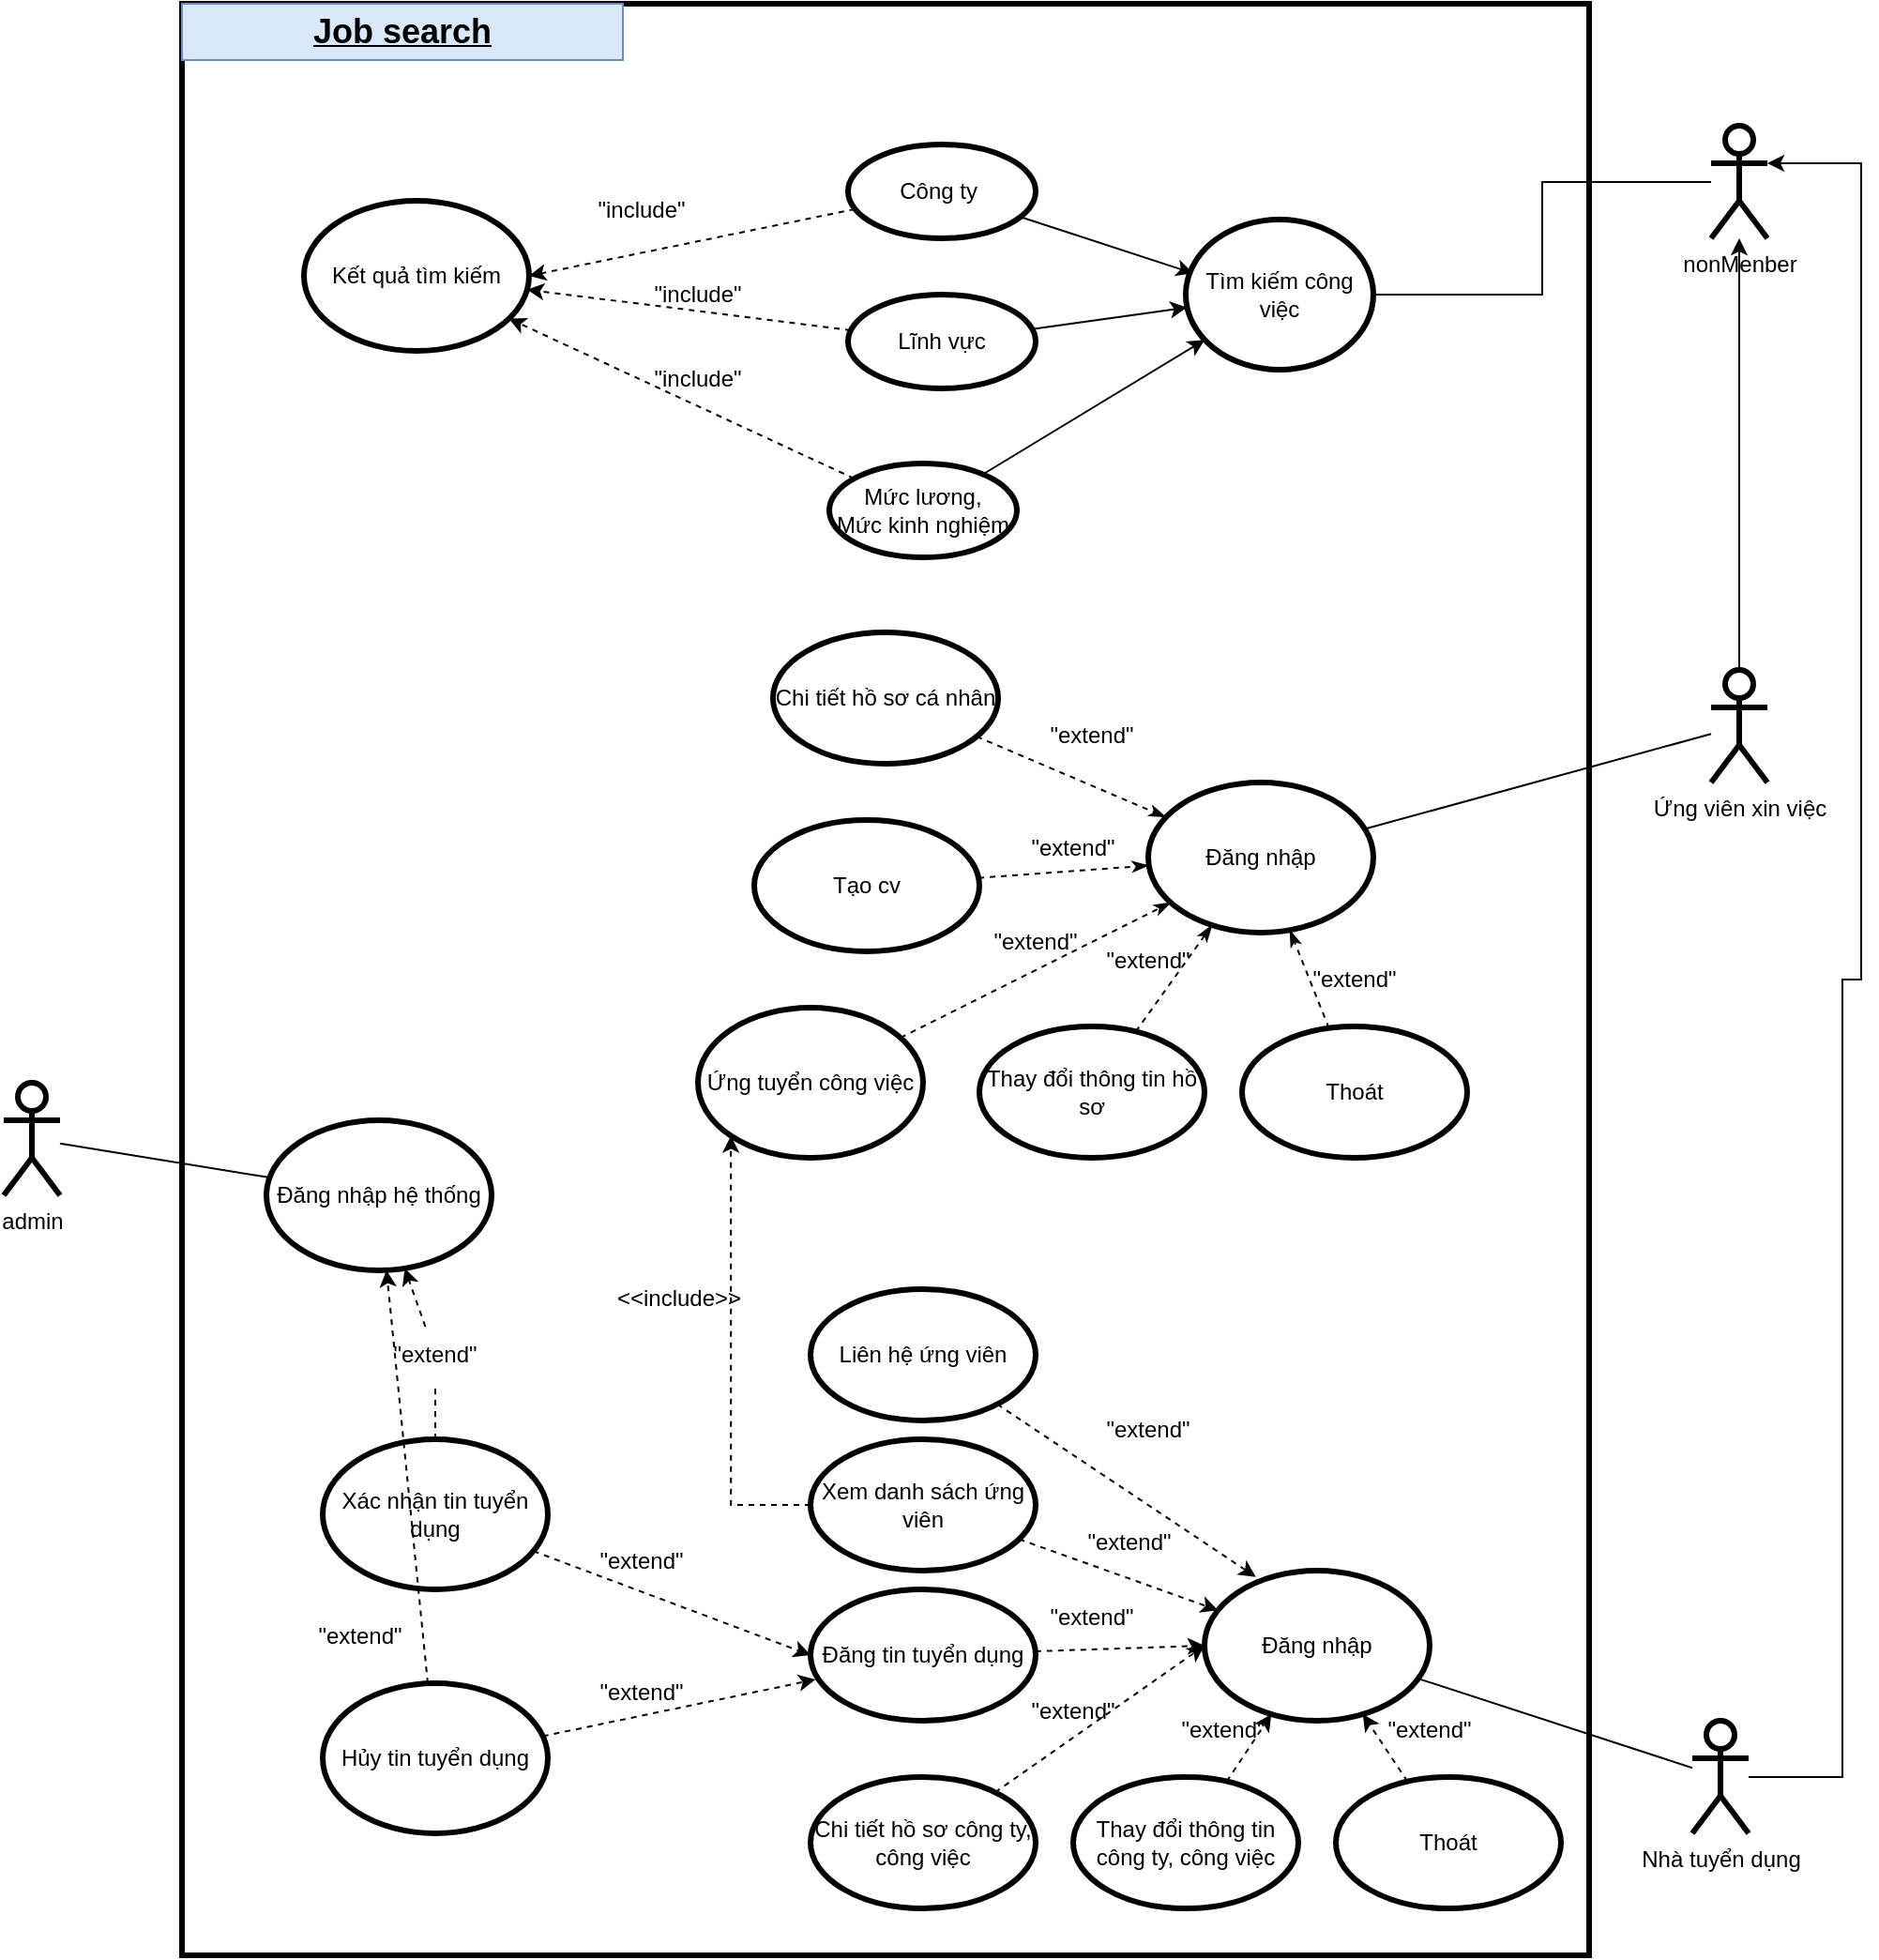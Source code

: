 <mxfile version="20.2.3" type="device"><diagram id="X4SBLU21n01lqj3RCKMr" name="Trang-1"><mxGraphModel dx="1152" dy="724" grid="1" gridSize="10" guides="1" tooltips="1" connect="1" arrows="1" fold="1" page="1" pageScale="1" pageWidth="2336" pageHeight="1654" math="0" shadow="0"><root><mxCell id="0"/><mxCell id="1" parent="0"/><mxCell id="JzeZNmjroS4FLWxQrVry-1" value="" style="rounded=0;whiteSpace=wrap;html=1;strokeWidth=3;" vertex="1" parent="1"><mxGeometry x="185" y="35" width="750" height="1040" as="geometry"/></mxCell><mxCell id="JzeZNmjroS4FLWxQrVry-82" style="edgeStyle=none;rounded=0;orthogonalLoop=1;jettySize=auto;html=1;endArrow=none;endFill=0;" edge="1" parent="1" source="JzeZNmjroS4FLWxQrVry-2" target="JzeZNmjroS4FLWxQrVry-81"><mxGeometry relative="1" as="geometry"/></mxCell><mxCell id="JzeZNmjroS4FLWxQrVry-2" value="admin" style="shape=umlActor;verticalLabelPosition=bottom;verticalAlign=top;html=1;outlineConnect=0;strokeWidth=3;" vertex="1" parent="1"><mxGeometry x="90" y="610" width="30" height="60" as="geometry"/></mxCell><mxCell id="JzeZNmjroS4FLWxQrVry-13" style="edgeStyle=orthogonalEdgeStyle;rounded=0;orthogonalLoop=1;jettySize=auto;html=1;entryX=1;entryY=0.5;entryDx=0;entryDy=0;endArrow=none;endFill=0;" edge="1" parent="1" source="JzeZNmjroS4FLWxQrVry-3" target="JzeZNmjroS4FLWxQrVry-12"><mxGeometry relative="1" as="geometry"/></mxCell><mxCell id="JzeZNmjroS4FLWxQrVry-3" value="nonMenber" style="shape=umlActor;verticalLabelPosition=bottom;verticalAlign=top;html=1;outlineConnect=0;strokeWidth=3;direction=east;" vertex="1" parent="1"><mxGeometry x="1000" y="100" width="30" height="60" as="geometry"/></mxCell><mxCell id="JzeZNmjroS4FLWxQrVry-20" style="edgeStyle=none;rounded=0;orthogonalLoop=1;jettySize=auto;html=1;endArrow=classic;endFill=1;" edge="1" parent="1" source="JzeZNmjroS4FLWxQrVry-9" target="JzeZNmjroS4FLWxQrVry-3"><mxGeometry relative="1" as="geometry"/></mxCell><mxCell id="JzeZNmjroS4FLWxQrVry-31" style="edgeStyle=none;rounded=0;orthogonalLoop=1;jettySize=auto;html=1;endArrow=none;endFill=0;" edge="1" parent="1" source="JzeZNmjroS4FLWxQrVry-9" target="JzeZNmjroS4FLWxQrVry-30"><mxGeometry relative="1" as="geometry"/></mxCell><mxCell id="JzeZNmjroS4FLWxQrVry-9" value="Ứng viên xin việc" style="shape=umlActor;verticalLabelPosition=bottom;verticalAlign=top;html=1;outlineConnect=0;strokeWidth=3;" vertex="1" parent="1"><mxGeometry x="1000" y="390" width="30" height="60" as="geometry"/></mxCell><mxCell id="JzeZNmjroS4FLWxQrVry-12" value="Tìm kiếm công việc" style="ellipse;whiteSpace=wrap;html=1;strokeWidth=3;" vertex="1" parent="1"><mxGeometry x="720" y="150" width="100" height="80" as="geometry"/></mxCell><mxCell id="JzeZNmjroS4FLWxQrVry-17" style="rounded=0;orthogonalLoop=1;jettySize=auto;html=1;entryX=0.04;entryY=0.358;entryDx=0;entryDy=0;entryPerimeter=0;endArrow=classic;endFill=1;" edge="1" parent="1" source="JzeZNmjroS4FLWxQrVry-14" target="JzeZNmjroS4FLWxQrVry-12"><mxGeometry relative="1" as="geometry"/></mxCell><mxCell id="JzeZNmjroS4FLWxQrVry-24" style="edgeStyle=none;rounded=0;orthogonalLoop=1;jettySize=auto;html=1;entryX=1;entryY=0.5;entryDx=0;entryDy=0;endArrow=classic;endFill=1;dashed=1;" edge="1" parent="1" source="JzeZNmjroS4FLWxQrVry-14" target="JzeZNmjroS4FLWxQrVry-23"><mxGeometry relative="1" as="geometry"/></mxCell><mxCell id="JzeZNmjroS4FLWxQrVry-14" value="Công ty&amp;nbsp;" style="ellipse;whiteSpace=wrap;html=1;strokeWidth=3;" vertex="1" parent="1"><mxGeometry x="540" y="110" width="100" height="50" as="geometry"/></mxCell><mxCell id="JzeZNmjroS4FLWxQrVry-18" style="edgeStyle=none;rounded=0;orthogonalLoop=1;jettySize=auto;html=1;endArrow=classic;endFill=1;" edge="1" parent="1" source="JzeZNmjroS4FLWxQrVry-15" target="JzeZNmjroS4FLWxQrVry-12"><mxGeometry relative="1" as="geometry"/></mxCell><mxCell id="JzeZNmjroS4FLWxQrVry-25" style="edgeStyle=none;rounded=0;orthogonalLoop=1;jettySize=auto;html=1;dashed=1;endArrow=classic;endFill=1;" edge="1" parent="1" source="JzeZNmjroS4FLWxQrVry-15" target="JzeZNmjroS4FLWxQrVry-23"><mxGeometry relative="1" as="geometry"/></mxCell><mxCell id="JzeZNmjroS4FLWxQrVry-15" value="Lĩnh vực" style="ellipse;whiteSpace=wrap;html=1;strokeWidth=3;" vertex="1" parent="1"><mxGeometry x="540" y="190" width="100" height="50" as="geometry"/></mxCell><mxCell id="JzeZNmjroS4FLWxQrVry-19" style="edgeStyle=none;rounded=0;orthogonalLoop=1;jettySize=auto;html=1;endArrow=classic;endFill=1;" edge="1" parent="1" source="JzeZNmjroS4FLWxQrVry-16" target="JzeZNmjroS4FLWxQrVry-12"><mxGeometry relative="1" as="geometry"/></mxCell><mxCell id="JzeZNmjroS4FLWxQrVry-26" style="edgeStyle=none;rounded=0;orthogonalLoop=1;jettySize=auto;html=1;dashed=1;endArrow=classic;endFill=1;" edge="1" parent="1" source="JzeZNmjroS4FLWxQrVry-16" target="JzeZNmjroS4FLWxQrVry-23"><mxGeometry relative="1" as="geometry"/></mxCell><mxCell id="JzeZNmjroS4FLWxQrVry-16" value="Mức lương,&lt;br&gt;Mức kinh nghiệm" style="ellipse;whiteSpace=wrap;html=1;strokeWidth=3;" vertex="1" parent="1"><mxGeometry x="530" y="280" width="100" height="50" as="geometry"/></mxCell><mxCell id="JzeZNmjroS4FLWxQrVry-23" value="Kết quả tìm kiếm" style="ellipse;whiteSpace=wrap;html=1;strokeWidth=3;" vertex="1" parent="1"><mxGeometry x="250" y="140" width="120" height="80" as="geometry"/></mxCell><mxCell id="JzeZNmjroS4FLWxQrVry-28" value="&quot;include&quot;" style="text;html=1;strokeColor=none;fillColor=none;align=center;verticalAlign=middle;whiteSpace=wrap;rounded=0;" vertex="1" parent="1"><mxGeometry x="430" y="175" width="60" height="30" as="geometry"/></mxCell><mxCell id="JzeZNmjroS4FLWxQrVry-29" value="&quot;include&quot;" style="text;html=1;strokeColor=none;fillColor=none;align=center;verticalAlign=middle;whiteSpace=wrap;rounded=0;" vertex="1" parent="1"><mxGeometry x="430" y="220" width="60" height="30" as="geometry"/></mxCell><mxCell id="JzeZNmjroS4FLWxQrVry-30" value="Đăng nhập" style="ellipse;whiteSpace=wrap;html=1;strokeWidth=3;" vertex="1" parent="1"><mxGeometry x="700" y="450" width="120" height="80" as="geometry"/></mxCell><mxCell id="JzeZNmjroS4FLWxQrVry-40" style="edgeStyle=none;rounded=0;orthogonalLoop=1;jettySize=auto;html=1;endArrow=classicThin;endFill=1;dashed=1;" edge="1" parent="1" source="JzeZNmjroS4FLWxQrVry-32" target="JzeZNmjroS4FLWxQrVry-30"><mxGeometry relative="1" as="geometry"/></mxCell><mxCell id="JzeZNmjroS4FLWxQrVry-32" value="Chi tiết hồ sơ cá nhân" style="ellipse;whiteSpace=wrap;html=1;strokeWidth=3;" vertex="1" parent="1"><mxGeometry x="500" y="370" width="120" height="70" as="geometry"/></mxCell><mxCell id="JzeZNmjroS4FLWxQrVry-34" value="&quot;include&quot;" style="text;html=1;strokeColor=none;fillColor=none;align=center;verticalAlign=middle;whiteSpace=wrap;rounded=0;" vertex="1" parent="1"><mxGeometry x="400" y="130" width="60" height="30" as="geometry"/></mxCell><mxCell id="JzeZNmjroS4FLWxQrVry-41" style="edgeStyle=none;rounded=0;orthogonalLoop=1;jettySize=auto;html=1;dashed=1;endArrow=classicThin;endFill=1;" edge="1" parent="1" source="JzeZNmjroS4FLWxQrVry-35" target="JzeZNmjroS4FLWxQrVry-30"><mxGeometry relative="1" as="geometry"/></mxCell><mxCell id="JzeZNmjroS4FLWxQrVry-35" value="Tạo cv" style="ellipse;whiteSpace=wrap;html=1;strokeWidth=3;" vertex="1" parent="1"><mxGeometry x="490" y="470" width="120" height="70" as="geometry"/></mxCell><mxCell id="JzeZNmjroS4FLWxQrVry-43" style="edgeStyle=none;rounded=0;orthogonalLoop=1;jettySize=auto;html=1;dashed=1;endArrow=classicThin;endFill=1;" edge="1" parent="1" source="JzeZNmjroS4FLWxQrVry-36" target="JzeZNmjroS4FLWxQrVry-30"><mxGeometry relative="1" as="geometry"/></mxCell><mxCell id="JzeZNmjroS4FLWxQrVry-36" value="Thay đổi thông tin hồ sơ" style="ellipse;whiteSpace=wrap;html=1;strokeWidth=3;" vertex="1" parent="1"><mxGeometry x="610" y="580" width="120" height="70" as="geometry"/></mxCell><mxCell id="JzeZNmjroS4FLWxQrVry-44" style="edgeStyle=none;rounded=0;orthogonalLoop=1;jettySize=auto;html=1;dashed=1;endArrow=classicThin;endFill=1;" edge="1" parent="1" source="JzeZNmjroS4FLWxQrVry-37" target="JzeZNmjroS4FLWxQrVry-30"><mxGeometry relative="1" as="geometry"/></mxCell><mxCell id="JzeZNmjroS4FLWxQrVry-37" value="Thoát" style="ellipse;whiteSpace=wrap;html=1;strokeWidth=3;" vertex="1" parent="1"><mxGeometry x="750" y="580" width="120" height="70" as="geometry"/></mxCell><mxCell id="JzeZNmjroS4FLWxQrVry-42" style="edgeStyle=none;rounded=0;orthogonalLoop=1;jettySize=auto;html=1;dashed=1;endArrow=classicThin;endFill=1;" edge="1" parent="1" source="JzeZNmjroS4FLWxQrVry-38" target="JzeZNmjroS4FLWxQrVry-30"><mxGeometry relative="1" as="geometry"/></mxCell><mxCell id="JzeZNmjroS4FLWxQrVry-38" value="Ứng tuyển công việc" style="ellipse;whiteSpace=wrap;html=1;strokeWidth=3;" vertex="1" parent="1"><mxGeometry x="460" y="570" width="120" height="80" as="geometry"/></mxCell><mxCell id="JzeZNmjroS4FLWxQrVry-45" value="&quot;extend&quot;" style="text;html=1;strokeColor=none;fillColor=none;align=center;verticalAlign=middle;whiteSpace=wrap;rounded=0;" vertex="1" parent="1"><mxGeometry x="640" y="410" width="60" height="30" as="geometry"/></mxCell><mxCell id="JzeZNmjroS4FLWxQrVry-46" value="&quot;extend&quot;" style="text;html=1;strokeColor=none;fillColor=none;align=center;verticalAlign=middle;whiteSpace=wrap;rounded=0;" vertex="1" parent="1"><mxGeometry x="630" y="470" width="60" height="30" as="geometry"/></mxCell><mxCell id="JzeZNmjroS4FLWxQrVry-47" value="&quot;extend&quot;" style="text;html=1;strokeColor=none;fillColor=none;align=center;verticalAlign=middle;whiteSpace=wrap;rounded=0;" vertex="1" parent="1"><mxGeometry x="610" y="520" width="60" height="30" as="geometry"/></mxCell><mxCell id="JzeZNmjroS4FLWxQrVry-48" value="&quot;extend&quot;" style="text;html=1;strokeColor=none;fillColor=none;align=center;verticalAlign=middle;whiteSpace=wrap;rounded=0;" vertex="1" parent="1"><mxGeometry x="670" y="530" width="60" height="30" as="geometry"/></mxCell><mxCell id="JzeZNmjroS4FLWxQrVry-49" value="&quot;extend&quot;" style="text;html=1;strokeColor=none;fillColor=none;align=center;verticalAlign=middle;whiteSpace=wrap;rounded=0;" vertex="1" parent="1"><mxGeometry x="780" y="540" width="60" height="30" as="geometry"/></mxCell><mxCell id="JzeZNmjroS4FLWxQrVry-53" style="edgeStyle=orthogonalEdgeStyle;rounded=0;orthogonalLoop=1;jettySize=auto;html=1;entryX=1;entryY=0.333;entryDx=0;entryDy=0;entryPerimeter=0;endArrow=classic;endFill=1;" edge="1" parent="1" source="JzeZNmjroS4FLWxQrVry-50" target="JzeZNmjroS4FLWxQrVry-3"><mxGeometry relative="1" as="geometry"><Array as="points"><mxPoint x="1070" y="980"/><mxPoint x="1070" y="555"/><mxPoint x="1080" y="555"/><mxPoint x="1080" y="120"/></Array></mxGeometry></mxCell><mxCell id="JzeZNmjroS4FLWxQrVry-73" style="edgeStyle=none;rounded=0;orthogonalLoop=1;jettySize=auto;html=1;endArrow=none;endFill=0;" edge="1" parent="1" source="JzeZNmjroS4FLWxQrVry-50" target="JzeZNmjroS4FLWxQrVry-54"><mxGeometry relative="1" as="geometry"/></mxCell><mxCell id="JzeZNmjroS4FLWxQrVry-50" value="Nhà tuyển dụng" style="shape=umlActor;verticalLabelPosition=bottom;verticalAlign=top;html=1;outlineConnect=0;strokeWidth=3;" vertex="1" parent="1"><mxGeometry x="990" y="950" width="30" height="60" as="geometry"/></mxCell><mxCell id="JzeZNmjroS4FLWxQrVry-54" value="Đăng nhập" style="ellipse;whiteSpace=wrap;html=1;strokeWidth=3;" vertex="1" parent="1"><mxGeometry x="730" y="870" width="120" height="80" as="geometry"/></mxCell><mxCell id="JzeZNmjroS4FLWxQrVry-66" style="edgeStyle=none;rounded=0;orthogonalLoop=1;jettySize=auto;html=1;dashed=1;endArrow=classic;endFill=1;" edge="1" parent="1" source="JzeZNmjroS4FLWxQrVry-55" target="JzeZNmjroS4FLWxQrVry-54"><mxGeometry relative="1" as="geometry"/></mxCell><mxCell id="JzeZNmjroS4FLWxQrVry-55" value="Thoát" style="ellipse;whiteSpace=wrap;html=1;strokeWidth=3;" vertex="1" parent="1"><mxGeometry x="800" y="980" width="120" height="70" as="geometry"/></mxCell><mxCell id="JzeZNmjroS4FLWxQrVry-65" style="edgeStyle=none;rounded=0;orthogonalLoop=1;jettySize=auto;html=1;dashed=1;endArrow=classic;endFill=1;" edge="1" parent="1" source="JzeZNmjroS4FLWxQrVry-56" target="JzeZNmjroS4FLWxQrVry-54"><mxGeometry relative="1" as="geometry"/></mxCell><mxCell id="JzeZNmjroS4FLWxQrVry-56" value="Thay đổi thông tin công ty, công việc" style="ellipse;whiteSpace=wrap;html=1;strokeWidth=3;" vertex="1" parent="1"><mxGeometry x="660" y="980" width="120" height="70" as="geometry"/></mxCell><mxCell id="JzeZNmjroS4FLWxQrVry-64" style="edgeStyle=none;rounded=0;orthogonalLoop=1;jettySize=auto;html=1;entryX=0;entryY=0.5;entryDx=0;entryDy=0;dashed=1;endArrow=classic;endFill=1;" edge="1" parent="1" source="JzeZNmjroS4FLWxQrVry-57" target="JzeZNmjroS4FLWxQrVry-54"><mxGeometry relative="1" as="geometry"/></mxCell><mxCell id="JzeZNmjroS4FLWxQrVry-57" value="Chi tiết hồ sơ công ty, công việc" style="ellipse;whiteSpace=wrap;html=1;strokeWidth=3;" vertex="1" parent="1"><mxGeometry x="520" y="980" width="120" height="70" as="geometry"/></mxCell><mxCell id="JzeZNmjroS4FLWxQrVry-63" style="edgeStyle=none;rounded=0;orthogonalLoop=1;jettySize=auto;html=1;entryX=0;entryY=0.5;entryDx=0;entryDy=0;dashed=1;endArrow=classic;endFill=1;" edge="1" parent="1" source="JzeZNmjroS4FLWxQrVry-58" target="JzeZNmjroS4FLWxQrVry-54"><mxGeometry relative="1" as="geometry"/></mxCell><mxCell id="JzeZNmjroS4FLWxQrVry-58" value="Đăng tin tuyển dụng" style="ellipse;whiteSpace=wrap;html=1;strokeWidth=3;" vertex="1" parent="1"><mxGeometry x="520" y="880" width="120" height="70" as="geometry"/></mxCell><mxCell id="JzeZNmjroS4FLWxQrVry-62" style="edgeStyle=none;rounded=0;orthogonalLoop=1;jettySize=auto;html=1;dashed=1;endArrow=classic;endFill=1;" edge="1" parent="1" source="JzeZNmjroS4FLWxQrVry-59" target="JzeZNmjroS4FLWxQrVry-54"><mxGeometry relative="1" as="geometry"/></mxCell><mxCell id="JzeZNmjroS4FLWxQrVry-90" style="edgeStyle=orthogonalEdgeStyle;rounded=0;orthogonalLoop=1;jettySize=auto;html=1;entryX=0;entryY=1;entryDx=0;entryDy=0;dashed=1;endArrow=classic;endFill=1;" edge="1" parent="1" source="JzeZNmjroS4FLWxQrVry-59" target="JzeZNmjroS4FLWxQrVry-38"><mxGeometry relative="1" as="geometry"><Array as="points"><mxPoint x="478" y="835"/></Array></mxGeometry></mxCell><mxCell id="JzeZNmjroS4FLWxQrVry-59" value="Xem danh sách ứng viên" style="ellipse;whiteSpace=wrap;html=1;strokeWidth=3;" vertex="1" parent="1"><mxGeometry x="520" y="800" width="120" height="70" as="geometry"/></mxCell><mxCell id="JzeZNmjroS4FLWxQrVry-61" style="edgeStyle=none;rounded=0;orthogonalLoop=1;jettySize=auto;html=1;entryX=0.228;entryY=0.042;entryDx=0;entryDy=0;entryPerimeter=0;endArrow=classic;endFill=1;dashed=1;" edge="1" parent="1" source="JzeZNmjroS4FLWxQrVry-60" target="JzeZNmjroS4FLWxQrVry-54"><mxGeometry relative="1" as="geometry"/></mxCell><mxCell id="JzeZNmjroS4FLWxQrVry-60" value="Liên hệ ứng viên" style="ellipse;whiteSpace=wrap;html=1;strokeWidth=3;" vertex="1" parent="1"><mxGeometry x="520" y="720" width="120" height="70" as="geometry"/></mxCell><mxCell id="JzeZNmjroS4FLWxQrVry-67" value="&quot;extend&quot;" style="text;html=1;strokeColor=none;fillColor=none;align=center;verticalAlign=middle;whiteSpace=wrap;rounded=0;" vertex="1" parent="1"><mxGeometry x="670" y="780" width="60" height="30" as="geometry"/></mxCell><mxCell id="JzeZNmjroS4FLWxQrVry-68" value="&quot;extend&quot;" style="text;html=1;strokeColor=none;fillColor=none;align=center;verticalAlign=middle;whiteSpace=wrap;rounded=0;" vertex="1" parent="1"><mxGeometry x="660" y="840" width="60" height="30" as="geometry"/></mxCell><mxCell id="JzeZNmjroS4FLWxQrVry-69" value="&quot;extend&quot;" style="text;html=1;strokeColor=none;fillColor=none;align=center;verticalAlign=middle;whiteSpace=wrap;rounded=0;" vertex="1" parent="1"><mxGeometry x="640" y="880" width="60" height="30" as="geometry"/></mxCell><mxCell id="JzeZNmjroS4FLWxQrVry-70" value="&quot;extend&quot;" style="text;html=1;strokeColor=none;fillColor=none;align=center;verticalAlign=middle;whiteSpace=wrap;rounded=0;" vertex="1" parent="1"><mxGeometry x="630" y="930" width="60" height="30" as="geometry"/></mxCell><mxCell id="JzeZNmjroS4FLWxQrVry-71" value="&quot;extend&quot;" style="text;html=1;strokeColor=none;fillColor=none;align=center;verticalAlign=middle;whiteSpace=wrap;rounded=0;" vertex="1" parent="1"><mxGeometry x="710" y="940" width="60" height="30" as="geometry"/></mxCell><mxCell id="JzeZNmjroS4FLWxQrVry-72" value="&quot;extend&quot;" style="text;html=1;strokeColor=none;fillColor=none;align=center;verticalAlign=middle;whiteSpace=wrap;rounded=0;" vertex="1" parent="1"><mxGeometry x="820" y="940" width="60" height="30" as="geometry"/></mxCell><mxCell id="JzeZNmjroS4FLWxQrVry-76" style="edgeStyle=none;rounded=0;orthogonalLoop=1;jettySize=auto;html=1;entryX=0;entryY=0.5;entryDx=0;entryDy=0;endArrow=classic;endFill=1;dashed=1;" edge="1" parent="1" source="JzeZNmjroS4FLWxQrVry-74" target="JzeZNmjroS4FLWxQrVry-58"><mxGeometry relative="1" as="geometry"/></mxCell><mxCell id="JzeZNmjroS4FLWxQrVry-84" style="edgeStyle=none;rounded=0;orthogonalLoop=1;jettySize=auto;html=1;dashed=1;endArrow=classic;endFill=1;startArrow=none;" edge="1" parent="1" source="JzeZNmjroS4FLWxQrVry-87" target="JzeZNmjroS4FLWxQrVry-81"><mxGeometry relative="1" as="geometry"/></mxCell><mxCell id="JzeZNmjroS4FLWxQrVry-74" value="Xác nhận tin tuyển dụng" style="ellipse;whiteSpace=wrap;html=1;strokeWidth=3;" vertex="1" parent="1"><mxGeometry x="260" y="800" width="120" height="80" as="geometry"/></mxCell><mxCell id="JzeZNmjroS4FLWxQrVry-77" style="edgeStyle=none;rounded=0;orthogonalLoop=1;jettySize=auto;html=1;entryX=0.022;entryY=0.686;entryDx=0;entryDy=0;entryPerimeter=0;dashed=1;endArrow=classic;endFill=1;" edge="1" parent="1" source="JzeZNmjroS4FLWxQrVry-75" target="JzeZNmjroS4FLWxQrVry-58"><mxGeometry relative="1" as="geometry"/></mxCell><mxCell id="JzeZNmjroS4FLWxQrVry-85" style="edgeStyle=none;rounded=0;orthogonalLoop=1;jettySize=auto;html=1;dashed=1;endArrow=classic;endFill=1;" edge="1" parent="1" source="JzeZNmjroS4FLWxQrVry-75" target="JzeZNmjroS4FLWxQrVry-81"><mxGeometry relative="1" as="geometry"/></mxCell><mxCell id="JzeZNmjroS4FLWxQrVry-75" value="Hủy tin tuyển dụng" style="ellipse;whiteSpace=wrap;html=1;strokeWidth=3;" vertex="1" parent="1"><mxGeometry x="260" y="930" width="120" height="80" as="geometry"/></mxCell><mxCell id="JzeZNmjroS4FLWxQrVry-78" value="&quot;extend&quot;" style="text;html=1;strokeColor=none;fillColor=none;align=center;verticalAlign=middle;whiteSpace=wrap;rounded=0;" vertex="1" parent="1"><mxGeometry x="400" y="850" width="60" height="30" as="geometry"/></mxCell><mxCell id="JzeZNmjroS4FLWxQrVry-79" value="&quot;extend&quot;" style="text;html=1;strokeColor=none;fillColor=none;align=center;verticalAlign=middle;whiteSpace=wrap;rounded=0;" vertex="1" parent="1"><mxGeometry x="400" y="920" width="60" height="30" as="geometry"/></mxCell><mxCell id="JzeZNmjroS4FLWxQrVry-81" value="Đăng nhập hệ thống" style="ellipse;whiteSpace=wrap;html=1;strokeWidth=3;" vertex="1" parent="1"><mxGeometry x="230" y="630" width="120" height="80" as="geometry"/></mxCell><mxCell id="JzeZNmjroS4FLWxQrVry-86" value="&quot;extend&quot;" style="text;html=1;strokeColor=none;fillColor=none;align=center;verticalAlign=middle;whiteSpace=wrap;rounded=0;" vertex="1" parent="1"><mxGeometry x="250" y="890" width="60" height="30" as="geometry"/></mxCell><mxCell id="JzeZNmjroS4FLWxQrVry-87" value="&quot;extend&quot;" style="text;html=1;strokeColor=none;fillColor=none;align=center;verticalAlign=middle;whiteSpace=wrap;rounded=0;" vertex="1" parent="1"><mxGeometry x="290" y="740" width="60" height="30" as="geometry"/></mxCell><mxCell id="JzeZNmjroS4FLWxQrVry-88" value="" style="edgeStyle=none;rounded=0;orthogonalLoop=1;jettySize=auto;html=1;dashed=1;endArrow=none;endFill=1;" edge="1" parent="1" source="JzeZNmjroS4FLWxQrVry-74" target="JzeZNmjroS4FLWxQrVry-87"><mxGeometry relative="1" as="geometry"><mxPoint x="313.037" y="800.27" as="sourcePoint"/><mxPoint x="296.883" y="709.736" as="targetPoint"/></mxGeometry></mxCell><mxCell id="JzeZNmjroS4FLWxQrVry-91" value="&amp;lt;&amp;lt;include&amp;gt;&amp;gt;" style="text;html=1;strokeColor=none;fillColor=none;align=center;verticalAlign=middle;whiteSpace=wrap;rounded=0;" vertex="1" parent="1"><mxGeometry x="420" y="710" width="60" height="30" as="geometry"/></mxCell><mxCell id="JzeZNmjroS4FLWxQrVry-92" value="Job search" style="text;html=1;strokeColor=#6c8ebf;fillColor=#dae8fc;align=center;verticalAlign=middle;whiteSpace=wrap;rounded=0;fontStyle=5;fontSize=18;" vertex="1" parent="1"><mxGeometry x="185" y="35" width="235" height="30" as="geometry"/></mxCell></root></mxGraphModel></diagram></mxfile>